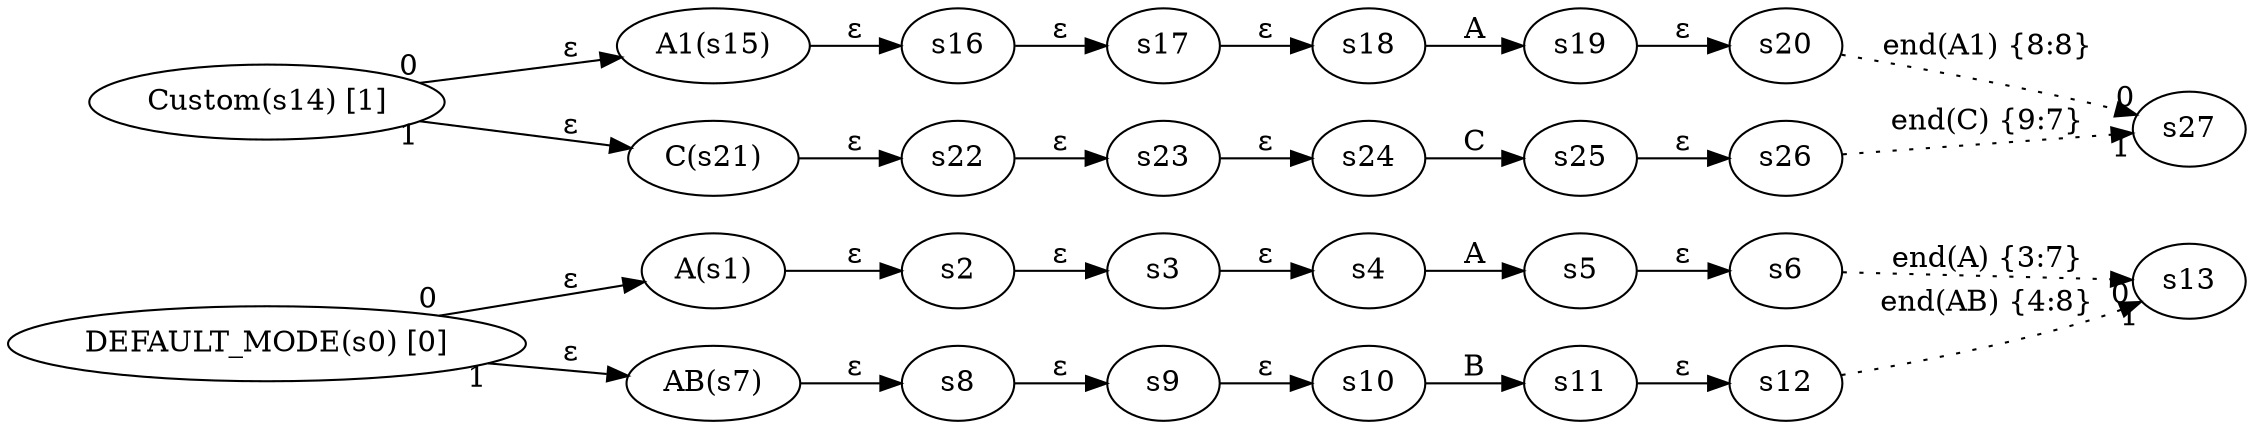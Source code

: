 digraph ATN {
  rankdir=LR;

  "DEFAULT_MODE(s0) [0]" -> "A(s1)" [label=ε taillabel=0]
  "A(s1)" -> s2 [label=ε]
  s2 -> s3 [label=ε]
  s3 -> s4 [label=ε]
  s4 -> s5 [label=A]
  s5 -> s6 [label=ε]
  s6 -> s13 [label="end(A) {3:7}" headlabel=0 style=dotted]
  "DEFAULT_MODE(s0) [0]" -> "AB(s7)" [label=ε taillabel=1]
  "AB(s7)" -> s8 [label=ε]
  s8 -> s9 [label=ε]
  s9 -> s10 [label=ε]
  s10 -> s11 [label=B]
  s11 -> s12 [label=ε]
  s12 -> s13 [label="end(AB) {4:8}" headlabel=1 style=dotted]

  "Custom(s14) [1]" -> "A1(s15)" [label=ε taillabel=0]
  "A1(s15)" -> s16 [label=ε]
  s16 -> s17 [label=ε]
  s17 -> s18 [label=ε]
  s18 -> s19 [label=A]
  s19 -> s20 [label=ε]
  s20 -> s27 [label="end(A1) {8:8}" headlabel=0 style=dotted]
  "Custom(s14) [1]" -> "C(s21)" [label=ε taillabel=1]
  "C(s21)" -> s22 [label=ε]
  s22 -> s23 [label=ε]
  s23 -> s24 [label=ε]
  s24 -> s25 [label=C]
  s25 -> s26 [label=ε]
  s26 -> s27 [label="end(C) {9:7}" headlabel=1 style=dotted]
}